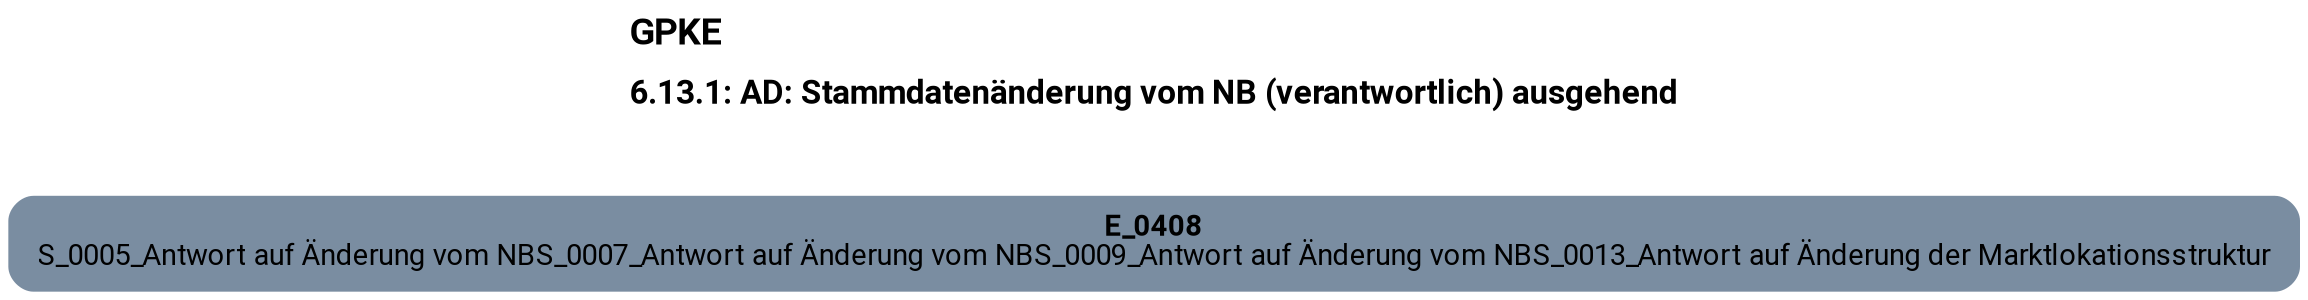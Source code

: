 digraph D {
    labelloc="t";
    label=<<B><FONT POINT-SIZE="18">GPKE</FONT></B><BR align="left"/><BR/><B><FONT POINT-SIZE="16">6.13.1: AD: Stammdatenänderung vom NB (verantwortlich) ausgehend</FONT></B><BR align="left"/><BR/><BR/><BR/>>;
    ratio="compress";
    concentrate=true;
    pack=true;
    rankdir=TB;
    packmode="array";
    size="20,20";
    fontsize=12;
    "Empty" [margin="0.2,0.12", shape=box, style="filled,rounded", penwidth=0.0, fillcolor="#7a8da1", label=<<B>E_0408</B><BR align="center"/><FONT>S_0005_Antwort auf Änderung vom NB
S_0007_Antwort auf Änderung vom NB
S_0009_Antwort auf Änderung vom NB
S_0013_Antwort auf Änderung der Marktlokationsstruktur</FONT><BR align="center"/>>, fontname="Roboto, sans-serif"];


    bgcolor="transparent";
fontname="Roboto, sans-serif";
}